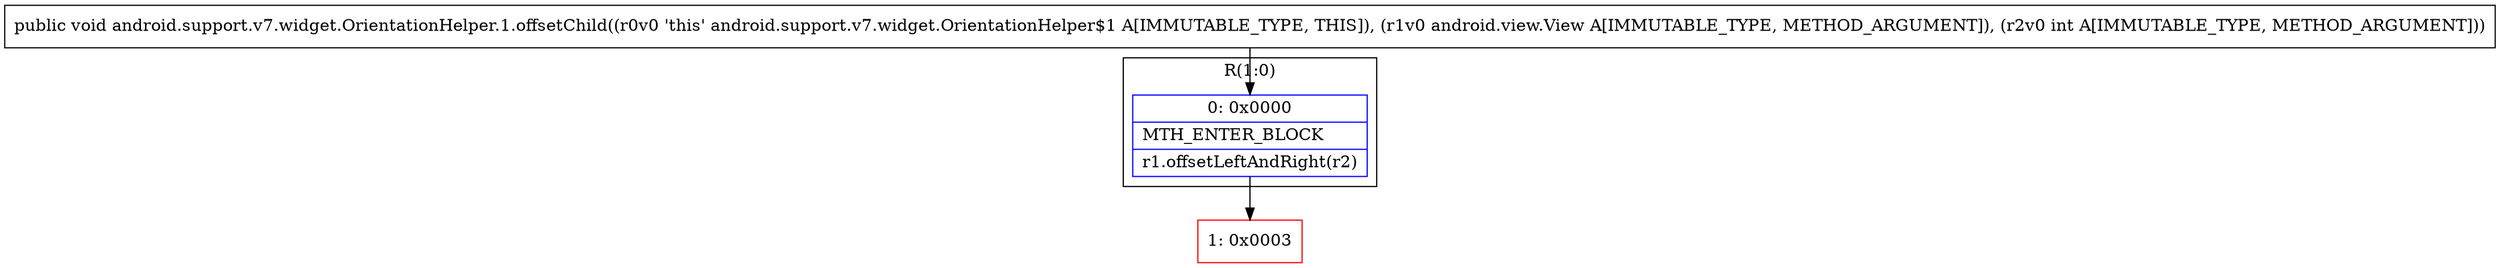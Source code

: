 digraph "CFG forandroid.support.v7.widget.OrientationHelper.1.offsetChild(Landroid\/view\/View;I)V" {
subgraph cluster_Region_1672017700 {
label = "R(1:0)";
node [shape=record,color=blue];
Node_0 [shape=record,label="{0\:\ 0x0000|MTH_ENTER_BLOCK\l|r1.offsetLeftAndRight(r2)\l}"];
}
Node_1 [shape=record,color=red,label="{1\:\ 0x0003}"];
MethodNode[shape=record,label="{public void android.support.v7.widget.OrientationHelper.1.offsetChild((r0v0 'this' android.support.v7.widget.OrientationHelper$1 A[IMMUTABLE_TYPE, THIS]), (r1v0 android.view.View A[IMMUTABLE_TYPE, METHOD_ARGUMENT]), (r2v0 int A[IMMUTABLE_TYPE, METHOD_ARGUMENT])) }"];
MethodNode -> Node_0;
Node_0 -> Node_1;
}

